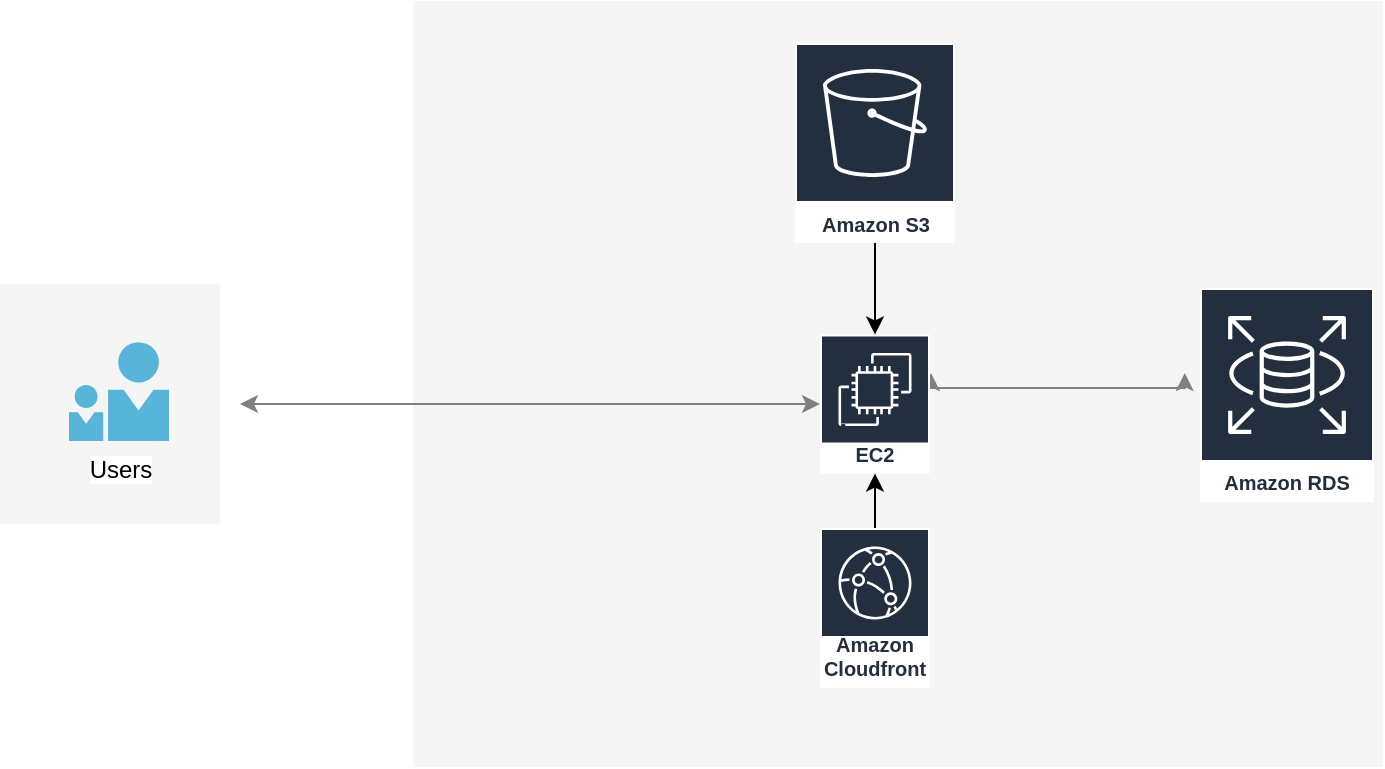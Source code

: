 <mxfile version="24.8.8">
  <diagram id="WI9T0HZ2pTsCkuznbFz-" name="Page-1">
    <mxGraphModel dx="1985" dy="1233" grid="1" gridSize="10" guides="1" tooltips="1" connect="1" arrows="1" fold="1" page="1" pageScale="1" pageWidth="827" pageHeight="1169" math="0" shadow="0">
      <root>
        <mxCell id="0" />
        <mxCell id="1" parent="0" />
        <mxCell id="yIlqXNv4PA9Dnh1hxRCn-52" value="" style="rounded=0;whiteSpace=wrap;html=1;fillColor=#f5f5f5;strokeColor=none;fontColor=#333333;" parent="1" vertex="1">
          <mxGeometry x="426.5" y="276.5" width="485" height="383" as="geometry" />
        </mxCell>
        <mxCell id="yIlqXNv4PA9Dnh1hxRCn-53" style="edgeStyle=elbowEdgeStyle;rounded=0;orthogonalLoop=1;jettySize=auto;elbow=vertical;html=1;startArrow=classic;startFill=1;strokeColor=#808080;" parent="1" target="RFmdpWD8ifwSLxU_XgM1-3" edge="1">
          <mxGeometry relative="1" as="geometry">
            <mxPoint x="340" y="478" as="sourcePoint" />
            <mxPoint x="440" y="470" as="targetPoint" />
          </mxGeometry>
        </mxCell>
        <mxCell id="yIlqXNv4PA9Dnh1hxRCn-49" style="edgeStyle=elbowEdgeStyle;rounded=0;orthogonalLoop=1;jettySize=auto;html=1;exitX=1;exitY=0.48;exitDx=0;exitDy=0;exitPerimeter=0;entryX=0.015;entryY=0.388;entryDx=0;entryDy=0;entryPerimeter=0;elbow=vertical;startArrow=classic;startFill=1;strokeColor=#808080;" parent="1" edge="1">
          <mxGeometry relative="1" as="geometry">
            <mxPoint x="685.5" y="462.5" as="sourcePoint" />
            <mxPoint x="812.37" y="462.512" as="targetPoint" />
            <Array as="points">
              <mxPoint x="760" y="470" />
            </Array>
          </mxGeometry>
        </mxCell>
        <mxCell id="yIlqXNv4PA9Dnh1hxRCn-51" value="" style="rounded=0;whiteSpace=wrap;html=1;fillColor=#f5f5f5;strokeColor=none;fontColor=#333333;" parent="1" vertex="1">
          <mxGeometry x="220" y="418" width="110" height="120" as="geometry" />
        </mxCell>
        <mxCell id="yIlqXNv4PA9Dnh1hxRCn-27" value="Users" style="aspect=fixed;html=1;perimeter=none;align=center;shadow=0;dashed=0;image;fontSize=12;image=img/lib/mscae/PersonWithFriend.svg;" parent="1" vertex="1">
          <mxGeometry x="254.5" y="447" width="50" height="49.5" as="geometry" />
        </mxCell>
        <mxCell id="RFmdpWD8ifwSLxU_XgM1-3" value="Amazon EC2" style="sketch=0;outlineConnect=0;fontColor=#232F3E;gradientColor=none;strokeColor=#ffffff;fillColor=#232F3E;dashed=0;verticalLabelPosition=middle;verticalAlign=bottom;align=center;html=1;whiteSpace=wrap;fontSize=10;fontStyle=1;spacing=3;shape=mxgraph.aws4.productIcon;prIcon=mxgraph.aws4.ec2;" vertex="1" parent="1">
          <mxGeometry x="630" y="443.25" width="55" height="69.5" as="geometry" />
        </mxCell>
        <mxCell id="RFmdpWD8ifwSLxU_XgM1-8" value="" style="edgeStyle=orthogonalEdgeStyle;rounded=0;orthogonalLoop=1;jettySize=auto;html=1;" edge="1" parent="1" source="RFmdpWD8ifwSLxU_XgM1-4" target="RFmdpWD8ifwSLxU_XgM1-3">
          <mxGeometry relative="1" as="geometry" />
        </mxCell>
        <mxCell id="RFmdpWD8ifwSLxU_XgM1-4" value="Amazon S3" style="sketch=0;outlineConnect=0;fontColor=#232F3E;gradientColor=none;strokeColor=#ffffff;fillColor=#232F3E;dashed=0;verticalLabelPosition=middle;verticalAlign=bottom;align=center;html=1;whiteSpace=wrap;fontSize=10;fontStyle=1;spacing=3;shape=mxgraph.aws4.productIcon;prIcon=mxgraph.aws4.s3;" vertex="1" parent="1">
          <mxGeometry x="617.5" y="297.5" width="80" height="100" as="geometry" />
        </mxCell>
        <mxCell id="RFmdpWD8ifwSLxU_XgM1-7" value="" style="edgeStyle=orthogonalEdgeStyle;rounded=0;orthogonalLoop=1;jettySize=auto;html=1;" edge="1" parent="1" source="RFmdpWD8ifwSLxU_XgM1-6" target="RFmdpWD8ifwSLxU_XgM1-3">
          <mxGeometry relative="1" as="geometry" />
        </mxCell>
        <mxCell id="RFmdpWD8ifwSLxU_XgM1-6" value="Amazon Cloudfront" style="sketch=0;outlineConnect=0;fontColor=#232F3E;gradientColor=none;strokeColor=#ffffff;fillColor=#232F3E;dashed=0;verticalLabelPosition=middle;verticalAlign=bottom;align=center;html=1;whiteSpace=wrap;fontSize=10;fontStyle=1;spacing=3;shape=mxgraph.aws4.productIcon;prIcon=mxgraph.aws4.cloudfront;" vertex="1" parent="1">
          <mxGeometry x="630" y="540" width="55" height="80" as="geometry" />
        </mxCell>
        <mxCell id="RFmdpWD8ifwSLxU_XgM1-9" value="Amazon RDS" style="sketch=0;outlineConnect=0;fontColor=#232F3E;gradientColor=none;strokeColor=#ffffff;fillColor=#232F3E;dashed=0;verticalLabelPosition=middle;verticalAlign=bottom;align=center;html=1;whiteSpace=wrap;fontSize=10;fontStyle=1;spacing=3;shape=mxgraph.aws4.productIcon;prIcon=mxgraph.aws4.rds;" vertex="1" parent="1">
          <mxGeometry x="820" y="420" width="87" height="107" as="geometry" />
        </mxCell>
      </root>
    </mxGraphModel>
  </diagram>
</mxfile>
